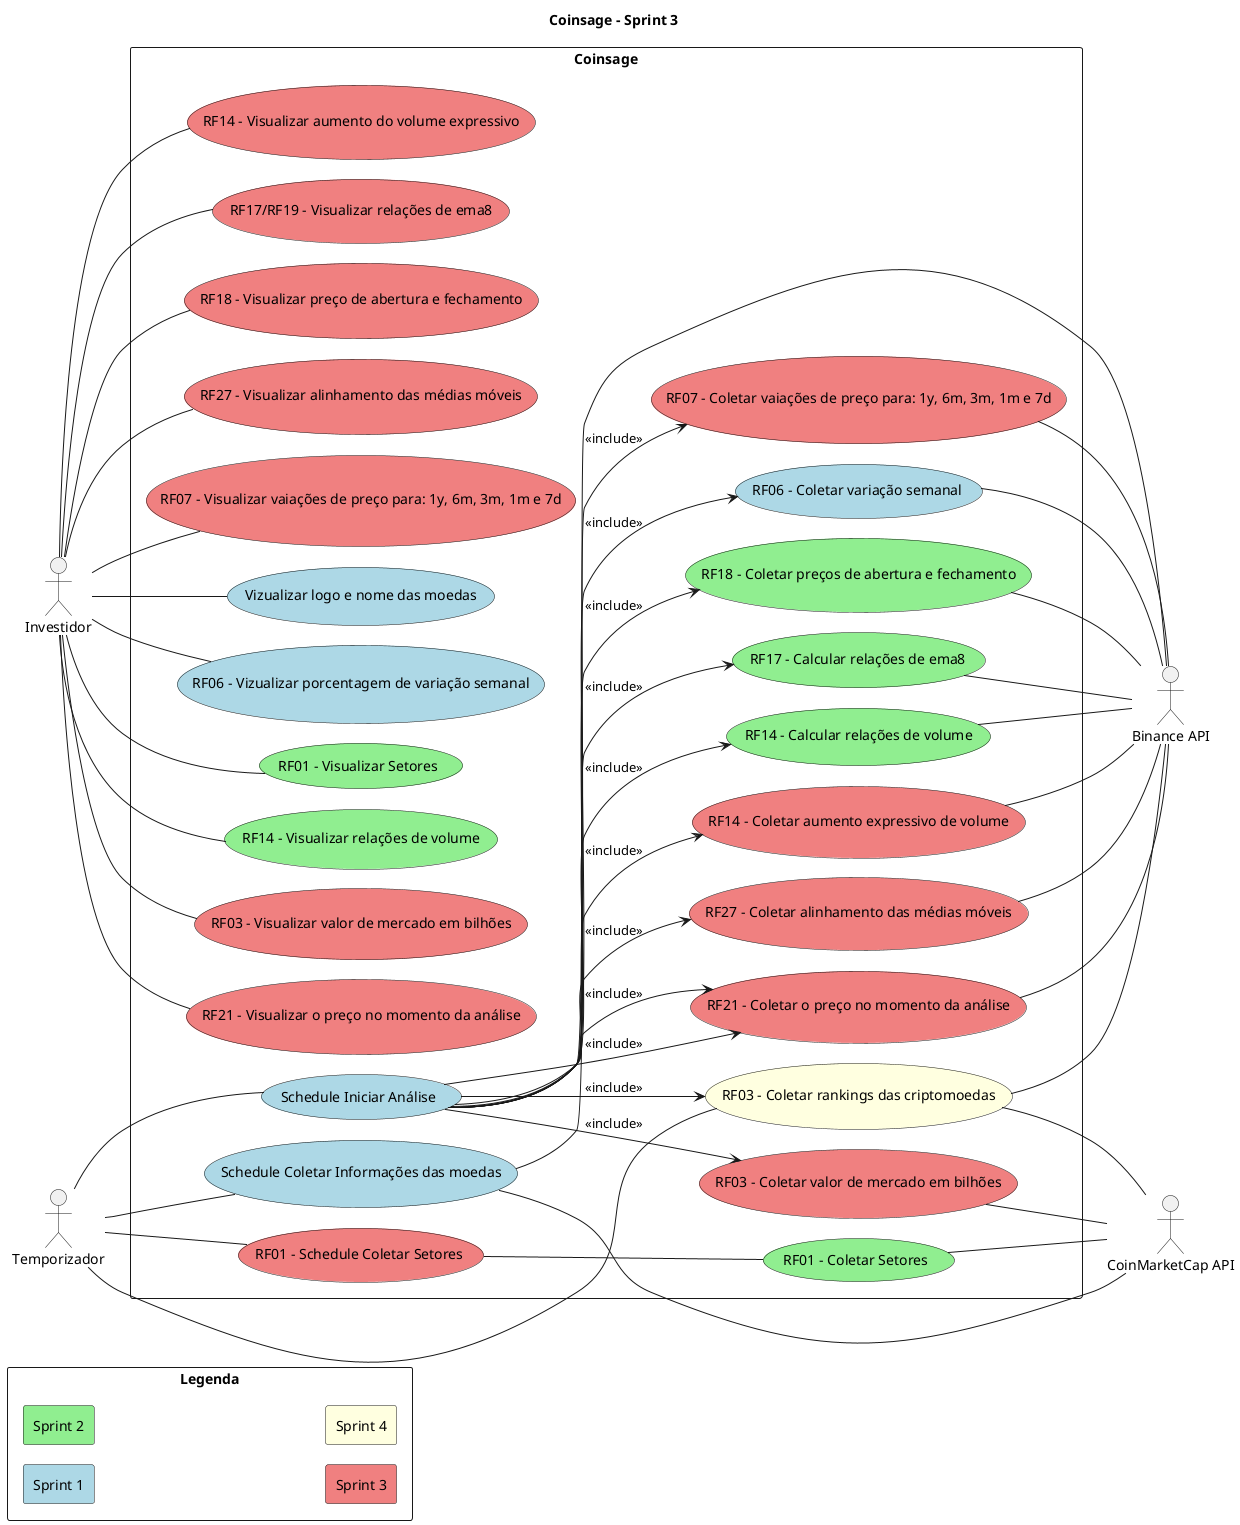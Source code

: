 @startuml
title Coinsage - Sprint 3

left to right direction
actor "Investidor" as investor
actor "Temporizador" as schedule
actor "Binance API" as binance
actor "CoinMarketCap API" as cmc

rectangle "Legenda"{
    skinparam minClassWidth 10
    skinparam nodesep 1
    skinparam ranksep 1

    rectangle "Sprint 1" #LightBlue
    rectangle "Sprint 2" #LightGreen
    rectangle "Sprint 3" #LightCoral
    rectangle "Sprint 4" #LightYellow
}

rectangle "Coinsage"{
    skinparam nodesep 20

    ' Schedules use cases
    ' Sp1
    usecase "Schedule Coletar Informações das moedas" as sch_cripto_info #LightBlue
    usecase "Schedule Iniciar Análise" as sch_analysis #LightBlue
    ' Sp3
    usecase "RF01 - Schedule Coletar Setores" as sch_sectors #LightCoral /' Should be sprint 2 but not ended '/

    ' Analyse use cases
    ' Sp1
    usecase "RF06 - Coletar variação semanal" as collect_cripto_week_incresse #LightBlue
    ' Sp2
    usecase "RF01 - Coletar Setores" as collect_sectors #LightGreen
    usecase "RF18 - Coletar preços de abertura e fechamento" as collect_cripto_open_close #LightGreen
    usecase "RF17 - Calcular relações de ema8" as collect_ema8_relations #LightGreen
    usecase "RF14 - Calcular relações de volume" as collect_volume_relations #LightGreen
    ' Sp3
    usecase "RF03 - Coletar valor de mercado em bilhões" as collect_market_cap #LightCoral /' Should be sprint 2 but not ended '/
    usecase "RF21 - Coletar o preço no momento da análise" as collect_cripto_current_price #LightCoral /' Should be sprint 2 but not ended '/
    usecase "RF14 - Coletar aumento expressivo de volume" as collect_expressive_volume_date #LightCoral /' Should be sprint 2 but not ended '/
    usecase "RF27 - Coletar alinhamento das médias móveis" as collect_emas_aligned #LightCoral
    usecase "RF07 - Coletar vaiações de preço para: 1y, 6m, 3m, 1m e 7d" as collect_cripto_price_variations #LightCoral

    ' Report use cases
    ' Sp1
    usecase "Vizualizar logo e nome das moedas" as view_cripto_info #LightBlue
    usecase "RF06 - Vizualizar porcentagem de variação semanal" as view_cripto_week_incresse #LightBlue
    ' Sp2
    usecase "RF01 - Visualizar Setores" as view_sectors #LightGreen
    usecase "RF14 - Visualizar relações de volume" as view_volume_relations #LightGreen
    ' Sp3
    usecase "RF03 - Visualizar valor de mercado em bilhões" as view_market_cap #LightCoral /' Should be sprint 2 but not ended '/
    usecase "RF21 - Visualizar o preço no momento da análise" as view_cripto_current_price #LightCoral /' Should be sprint 2 but not ended '/
    usecase "RF14 - Visualizar aumento do volume expressivo" as view_expressive_volume_increase #LightCoral /' Should be sprint 2 but not ended '/
    usecase "RF17/RF19 - Visualizar relações de ema8" as view_ema8_relations #LightCoral /' Should be sprint 2 but not ended '/
    usecase "RF18 - Visualizar preço de abertura e fechamento" as view_cripto_open_close #LightCoral /' Should be sprint 2 but not ended '/
    usecase "RF27 - Visualizar alinhamento das médias móveis" as view_emas_aligned #LightCoral
    usecase "RF07 - Visualizar vaiações de preço para: 1y, 6m, 3m, 1m e 7d" as view_cripto_price_variations #LightCoral
    ' Sp4
    usecase "RF03 - Coletar rankings das criptomoedas" as collect_rankings #LightYellow
}

' Schedules use cases
schedule -- sch_analysis
schedule -- sch_cripto_info
schedule -- sch_sectors
schedule -- collect_rankings

' APIS use cases
sch_cripto_info -- binance
sch_cripto_info -- cmc
collect_cripto_week_incresse -- binance
collect_cripto_current_price -- binance
collect_cripto_open_close -- binance
collect_ema8_relations -- binance
collect_volume_relations -- binance
collect_expressive_volume_date -- binance
collect_market_cap -- cmc
collect_emas_aligned -- binance
collect_cripto_price_variations -- binance
sch_sectors -- collect_sectors
collect_sectors -- cmc
collect_rankings -- binance
collect_rankings -- cmc

' Investor use cases
investor -- view_sectors
investor -- view_cripto_info
investor -- view_cripto_week_incresse
investor -- view_cripto_current_price
investor -- view_cripto_open_close
investor -- view_ema8_relations
investor -- view_volume_relations
investor -- view_expressive_volume_increase
investor -- view_market_cap
investor -- view_emas_aligned
investor -- view_cripto_price_variations

' Use cases relations
sch_analysis --> collect_cripto_week_incresse  : <<include>>
sch_analysis --> collect_cripto_current_price  : <<include>>
sch_analysis --> collect_cripto_open_close  : <<include>>
sch_analysis --> collect_ema8_relations  : <<include>>
sch_analysis --> collect_volume_relations  : <<include>>
sch_analysis --> collect_expressive_volume_date : <<include>>
sch_analysis --> collect_market_cap : <<include>>
sch_analysis --> collect_cripto_current_price : <<include>>
sch_analysis --> collect_emas_aligned : <<include>>
sch_analysis --> collect_cripto_price_variations : <<include>>
sch_analysis --> collect_rankings : <<include>>

@enduml
